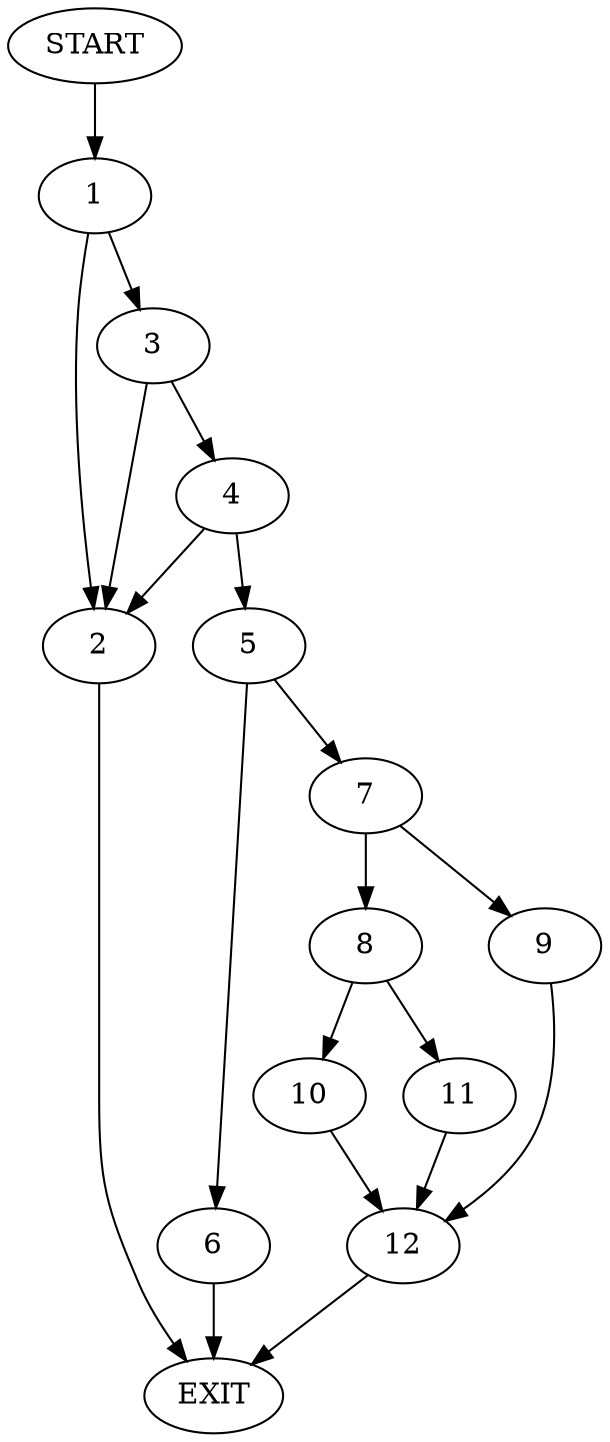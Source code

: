 digraph {
0 [label="START"]
13 [label="EXIT"]
0 -> 1
1 -> 2
1 -> 3
3 -> 2
3 -> 4
2 -> 13
4 -> 2
4 -> 5
5 -> 6
5 -> 7
6 -> 13
7 -> 8
7 -> 9
8 -> 10
8 -> 11
9 -> 12
12 -> 13
10 -> 12
11 -> 12
}
